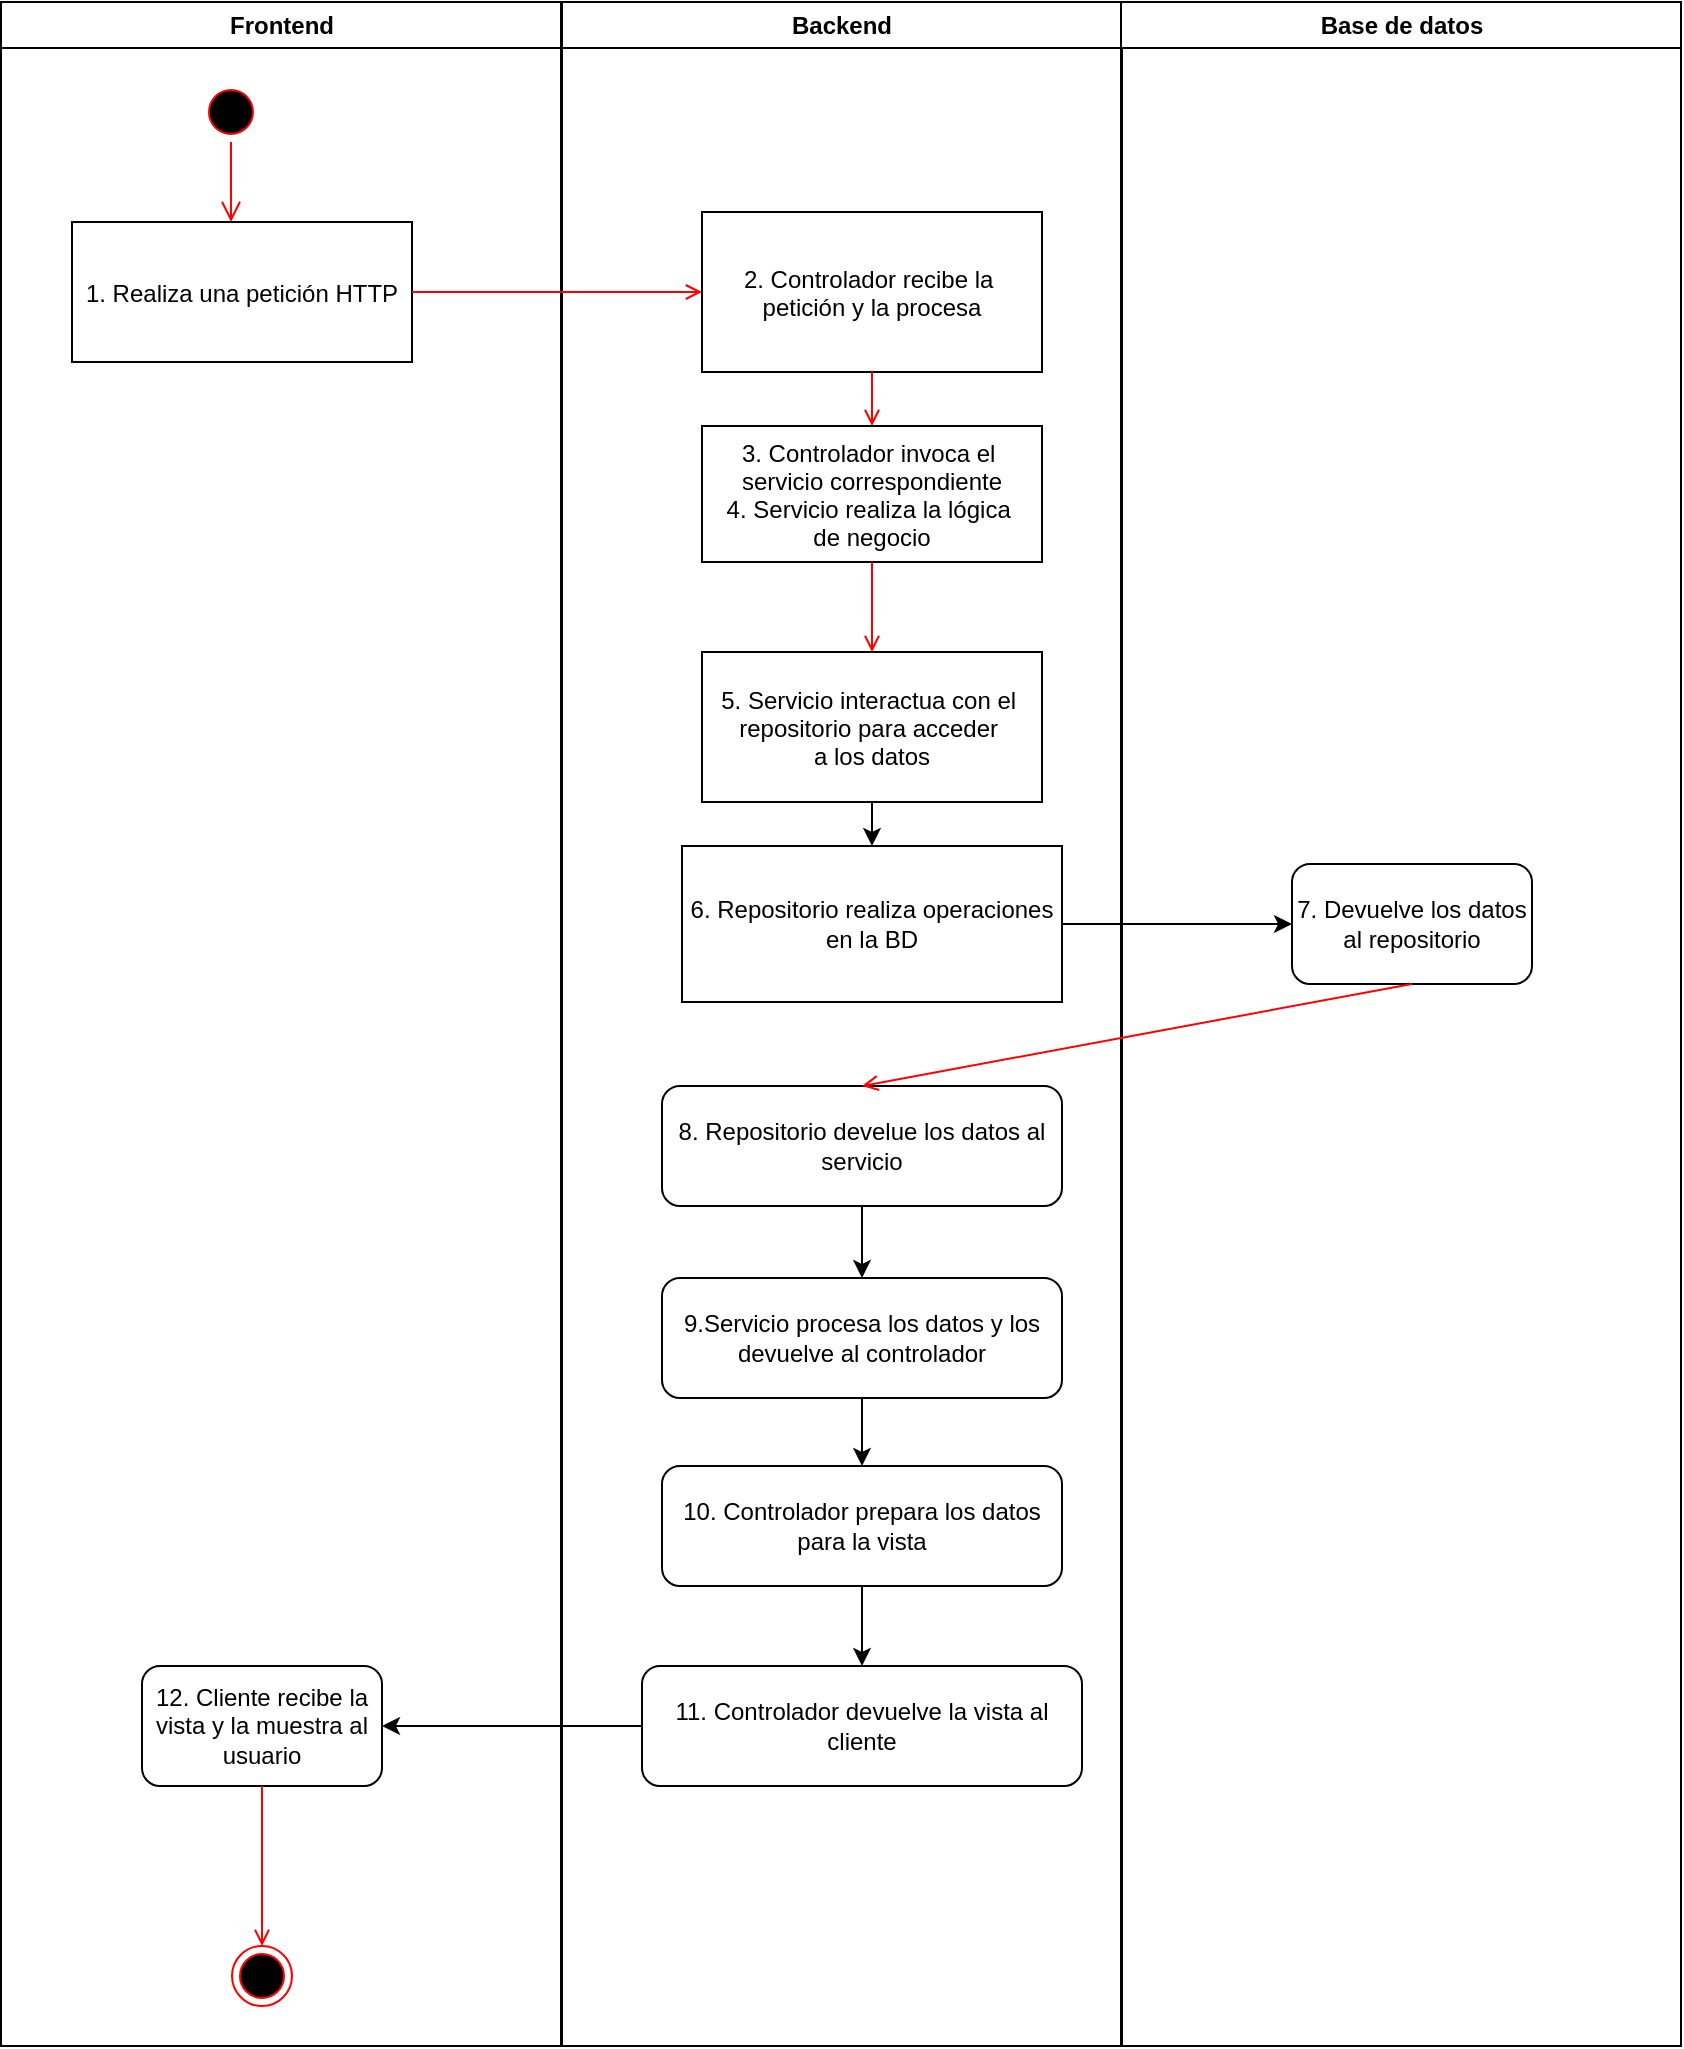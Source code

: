 <mxfile version="26.1.1">
  <diagram name="Page-1" id="e7e014a7-5840-1c2e-5031-d8a46d1fe8dd">
    <mxGraphModel dx="1042" dy="565" grid="1" gridSize="10" guides="1" tooltips="1" connect="1" arrows="1" fold="1" page="1" pageScale="1" pageWidth="1169" pageHeight="826" background="none" math="0" shadow="0">
      <root>
        <mxCell id="0" />
        <mxCell id="1" parent="0" />
        <mxCell id="2" value="Frontend" style="swimlane;whiteSpace=wrap" parent="1" vertex="1">
          <mxGeometry x="164.5" y="128" width="280" height="1022" as="geometry" />
        </mxCell>
        <mxCell id="5" value="" style="ellipse;shape=startState;fillColor=#000000;strokeColor=#ff0000;" parent="2" vertex="1">
          <mxGeometry x="100" y="40" width="30" height="30" as="geometry" />
        </mxCell>
        <mxCell id="6" value="" style="edgeStyle=elbowEdgeStyle;elbow=horizontal;verticalAlign=bottom;endArrow=open;endSize=8;strokeColor=#FF0000;endFill=1;rounded=0" parent="2" source="5" target="7" edge="1">
          <mxGeometry x="100" y="40" as="geometry">
            <mxPoint x="115" y="110" as="targetPoint" />
          </mxGeometry>
        </mxCell>
        <mxCell id="7" value="1. Realiza una petición HTTP" style="" parent="2" vertex="1">
          <mxGeometry x="35.5" y="110" width="170" height="70" as="geometry" />
        </mxCell>
        <mxCell id="38" value="" style="ellipse;shape=endState;fillColor=#000000;strokeColor=#ff0000" parent="2" vertex="1">
          <mxGeometry x="115.5" y="972" width="30" height="30" as="geometry" />
        </mxCell>
        <mxCell id="KXZH2DWmeqlKrD2Gssv8-58" value="12. Cliente recibe la vista y la muestra al usuario" style="whiteSpace=wrap;html=1;rounded=1;" vertex="1" parent="2">
          <mxGeometry x="70.5" y="832" width="120" height="60" as="geometry" />
        </mxCell>
        <mxCell id="KXZH2DWmeqlKrD2Gssv8-60" value="" style="endArrow=open;strokeColor=#FF0000;endFill=1;rounded=0;exitX=0.5;exitY=1;exitDx=0;exitDy=0;entryX=0.5;entryY=0;entryDx=0;entryDy=0;" edge="1" parent="2" source="KXZH2DWmeqlKrD2Gssv8-58" target="38">
          <mxGeometry relative="1" as="geometry">
            <mxPoint x="715.5" y="501" as="sourcePoint" />
            <mxPoint x="440.5" y="552" as="targetPoint" />
          </mxGeometry>
        </mxCell>
        <mxCell id="3" value="Backend" style="swimlane;whiteSpace=wrap" parent="1" vertex="1">
          <mxGeometry x="445" y="128" width="280" height="1022" as="geometry" />
        </mxCell>
        <mxCell id="15" value="2. Controlador recibe la &#xa;petición y la procesa" style="" parent="3" vertex="1">
          <mxGeometry x="70" y="105" width="170" height="80" as="geometry" />
        </mxCell>
        <mxCell id="16" value="3. Controlador invoca el &#xa;servicio correspondiente&#xa;4. Servicio realiza la lógica &#xa;de negocio" style="" parent="3" vertex="1">
          <mxGeometry x="70" y="212" width="170" height="68" as="geometry" />
        </mxCell>
        <mxCell id="17" value="" style="endArrow=open;strokeColor=#FF0000;endFill=1;rounded=0" parent="3" source="15" target="16" edge="1">
          <mxGeometry relative="1" as="geometry" />
        </mxCell>
        <mxCell id="KXZH2DWmeqlKrD2Gssv8-42" value="" style="edgeStyle=orthogonalEdgeStyle;rounded=0;orthogonalLoop=1;jettySize=auto;html=1;" edge="1" parent="3" source="18" target="KXZH2DWmeqlKrD2Gssv8-41">
          <mxGeometry relative="1" as="geometry" />
        </mxCell>
        <mxCell id="18" value="5. Servicio interactua con el &#xa;repositorio para acceder &#xa;a los datos" style="" parent="3" vertex="1">
          <mxGeometry x="70" y="325" width="170" height="75" as="geometry" />
        </mxCell>
        <mxCell id="19" value="" style="endArrow=open;strokeColor=#FF0000;endFill=1;rounded=0" parent="3" source="16" target="18" edge="1">
          <mxGeometry relative="1" as="geometry" />
        </mxCell>
        <mxCell id="KXZH2DWmeqlKrD2Gssv8-41" value="6. Repositorio realiza operaciones en la BD" style="whiteSpace=wrap;html=1;" vertex="1" parent="3">
          <mxGeometry x="60" y="422" width="190" height="78" as="geometry" />
        </mxCell>
        <mxCell id="KXZH2DWmeqlKrD2Gssv8-50" value="" style="edgeStyle=orthogonalEdgeStyle;rounded=0;orthogonalLoop=1;jettySize=auto;html=1;" edge="1" parent="3" source="KXZH2DWmeqlKrD2Gssv8-46" target="KXZH2DWmeqlKrD2Gssv8-49">
          <mxGeometry relative="1" as="geometry" />
        </mxCell>
        <mxCell id="KXZH2DWmeqlKrD2Gssv8-46" value="8. Repositorio develue los datos al servicio" style="rounded=1;whiteSpace=wrap;html=1;" vertex="1" parent="3">
          <mxGeometry x="50" y="542" width="200" height="60" as="geometry" />
        </mxCell>
        <mxCell id="KXZH2DWmeqlKrD2Gssv8-52" value="" style="edgeStyle=orthogonalEdgeStyle;rounded=0;orthogonalLoop=1;jettySize=auto;html=1;" edge="1" parent="3" source="KXZH2DWmeqlKrD2Gssv8-49" target="KXZH2DWmeqlKrD2Gssv8-51">
          <mxGeometry relative="1" as="geometry" />
        </mxCell>
        <mxCell id="KXZH2DWmeqlKrD2Gssv8-49" value="9.Servicio procesa los datos y los devuelve al controlador" style="rounded=1;whiteSpace=wrap;html=1;" vertex="1" parent="3">
          <mxGeometry x="50" y="638" width="200" height="60" as="geometry" />
        </mxCell>
        <mxCell id="KXZH2DWmeqlKrD2Gssv8-56" value="" style="edgeStyle=orthogonalEdgeStyle;rounded=0;orthogonalLoop=1;jettySize=auto;html=1;" edge="1" parent="3" source="KXZH2DWmeqlKrD2Gssv8-51" target="KXZH2DWmeqlKrD2Gssv8-55">
          <mxGeometry relative="1" as="geometry" />
        </mxCell>
        <mxCell id="KXZH2DWmeqlKrD2Gssv8-51" value="10. Controlador prepara los datos para la vista" style="whiteSpace=wrap;html=1;rounded=1;" vertex="1" parent="3">
          <mxGeometry x="50" y="732" width="200" height="60" as="geometry" />
        </mxCell>
        <mxCell id="KXZH2DWmeqlKrD2Gssv8-55" value="11. Controlador devuelve la vista al cliente" style="whiteSpace=wrap;html=1;rounded=1;" vertex="1" parent="3">
          <mxGeometry x="40" y="832" width="220" height="60" as="geometry" />
        </mxCell>
        <mxCell id="4" value="Base de datos" style="swimlane;whiteSpace=wrap" parent="1" vertex="1">
          <mxGeometry x="724.5" y="128" width="280" height="1022" as="geometry" />
        </mxCell>
        <mxCell id="KXZH2DWmeqlKrD2Gssv8-44" value="7. Devuelve los datos al repositorio" style="rounded=1;whiteSpace=wrap;html=1;" vertex="1" parent="4">
          <mxGeometry x="85.5" y="431" width="120" height="60" as="geometry" />
        </mxCell>
        <mxCell id="9" value="" style="endArrow=open;strokeColor=#FF0000;endFill=1;rounded=0;exitX=1;exitY=0.5;exitDx=0;exitDy=0;entryX=0;entryY=0.5;entryDx=0;entryDy=0;" parent="1" source="7" target="15" edge="1">
          <mxGeometry relative="1" as="geometry" />
        </mxCell>
        <mxCell id="KXZH2DWmeqlKrD2Gssv8-45" value="" style="edgeStyle=orthogonalEdgeStyle;rounded=0;orthogonalLoop=1;jettySize=auto;html=1;" edge="1" parent="1" source="KXZH2DWmeqlKrD2Gssv8-41" target="KXZH2DWmeqlKrD2Gssv8-44">
          <mxGeometry relative="1" as="geometry" />
        </mxCell>
        <mxCell id="KXZH2DWmeqlKrD2Gssv8-48" value="" style="endArrow=open;strokeColor=#FF0000;endFill=1;rounded=0;exitX=0.5;exitY=1;exitDx=0;exitDy=0;entryX=0.5;entryY=0;entryDx=0;entryDy=0;" edge="1" parent="1" source="KXZH2DWmeqlKrD2Gssv8-44" target="KXZH2DWmeqlKrD2Gssv8-46">
          <mxGeometry relative="1" as="geometry">
            <mxPoint x="610" y="418" as="sourcePoint" />
            <mxPoint x="610" y="463" as="targetPoint" />
          </mxGeometry>
        </mxCell>
        <mxCell id="KXZH2DWmeqlKrD2Gssv8-59" value="" style="edgeStyle=orthogonalEdgeStyle;rounded=0;orthogonalLoop=1;jettySize=auto;html=1;" edge="1" parent="1" source="KXZH2DWmeqlKrD2Gssv8-55" target="KXZH2DWmeqlKrD2Gssv8-58">
          <mxGeometry relative="1" as="geometry" />
        </mxCell>
      </root>
    </mxGraphModel>
  </diagram>
</mxfile>
